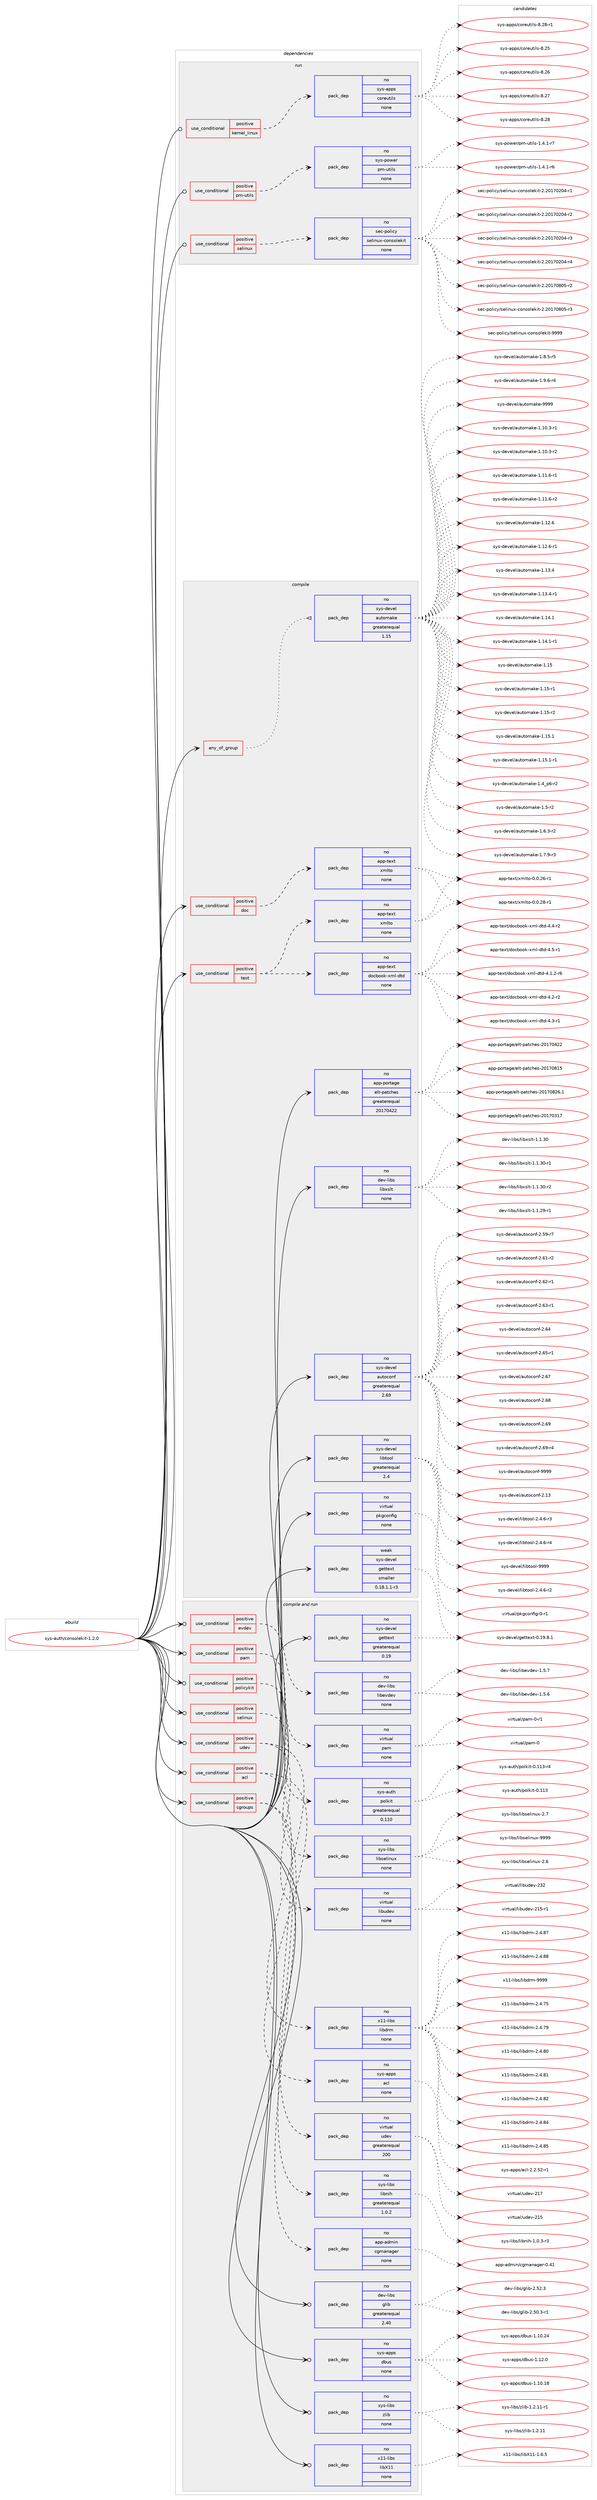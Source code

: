 digraph prolog {

# *************
# Graph options
# *************

newrank=true;
concentrate=true;
compound=true;
graph [rankdir=LR,fontname=Helvetica,fontsize=10,ranksep=1.5];#, ranksep=2.5, nodesep=0.2];
edge  [arrowhead=vee];
node  [fontname=Helvetica,fontsize=10];

# **********
# The ebuild
# **********

subgraph cluster_leftcol {
color=gray;
rank=same;
label=<<i>ebuild</i>>;
id [label="sys-auth/consolekit-1.2.0", color=red, width=4, href="../sys-auth/consolekit-1.2.0.svg"];
}

# ****************
# The dependencies
# ****************

subgraph cluster_midcol {
color=gray;
label=<<i>dependencies</i>>;
subgraph cluster_compile {
fillcolor="#eeeeee";
style=filled;
label=<<i>compile</i>>;
subgraph any33 {
dependency6948 [label=<<TABLE BORDER="0" CELLBORDER="1" CELLSPACING="0" CELLPADDING="4"><TR><TD CELLPADDING="10">any_of_group</TD></TR></TABLE>>, shape=none, color=red];subgraph pack6062 {
dependency6949 [label=<<TABLE BORDER="0" CELLBORDER="1" CELLSPACING="0" CELLPADDING="4" WIDTH="220"><TR><TD ROWSPAN="6" CELLPADDING="30">pack_dep</TD></TR><TR><TD WIDTH="110">no</TD></TR><TR><TD>sys-devel</TD></TR><TR><TD>automake</TD></TR><TR><TD>greaterequal</TD></TR><TR><TD>1.15</TD></TR></TABLE>>, shape=none, color=blue];
}
dependency6948:e -> dependency6949:w [weight=20,style="dotted",arrowhead="oinv"];
}
id:e -> dependency6948:w [weight=20,style="solid",arrowhead="vee"];
subgraph cond850 {
dependency6950 [label=<<TABLE BORDER="0" CELLBORDER="1" CELLSPACING="0" CELLPADDING="4"><TR><TD ROWSPAN="3" CELLPADDING="10">use_conditional</TD></TR><TR><TD>positive</TD></TR><TR><TD>doc</TD></TR></TABLE>>, shape=none, color=red];
subgraph pack6063 {
dependency6951 [label=<<TABLE BORDER="0" CELLBORDER="1" CELLSPACING="0" CELLPADDING="4" WIDTH="220"><TR><TD ROWSPAN="6" CELLPADDING="30">pack_dep</TD></TR><TR><TD WIDTH="110">no</TD></TR><TR><TD>app-text</TD></TR><TR><TD>xmlto</TD></TR><TR><TD>none</TD></TR><TR><TD></TD></TR></TABLE>>, shape=none, color=blue];
}
dependency6950:e -> dependency6951:w [weight=20,style="dashed",arrowhead="vee"];
}
id:e -> dependency6950:w [weight=20,style="solid",arrowhead="vee"];
subgraph cond851 {
dependency6952 [label=<<TABLE BORDER="0" CELLBORDER="1" CELLSPACING="0" CELLPADDING="4"><TR><TD ROWSPAN="3" CELLPADDING="10">use_conditional</TD></TR><TR><TD>positive</TD></TR><TR><TD>test</TD></TR></TABLE>>, shape=none, color=red];
subgraph pack6064 {
dependency6953 [label=<<TABLE BORDER="0" CELLBORDER="1" CELLSPACING="0" CELLPADDING="4" WIDTH="220"><TR><TD ROWSPAN="6" CELLPADDING="30">pack_dep</TD></TR><TR><TD WIDTH="110">no</TD></TR><TR><TD>app-text</TD></TR><TR><TD>docbook-xml-dtd</TD></TR><TR><TD>none</TD></TR><TR><TD></TD></TR></TABLE>>, shape=none, color=blue];
}
dependency6952:e -> dependency6953:w [weight=20,style="dashed",arrowhead="vee"];
subgraph pack6065 {
dependency6954 [label=<<TABLE BORDER="0" CELLBORDER="1" CELLSPACING="0" CELLPADDING="4" WIDTH="220"><TR><TD ROWSPAN="6" CELLPADDING="30">pack_dep</TD></TR><TR><TD WIDTH="110">no</TD></TR><TR><TD>app-text</TD></TR><TR><TD>xmlto</TD></TR><TR><TD>none</TD></TR><TR><TD></TD></TR></TABLE>>, shape=none, color=blue];
}
dependency6952:e -> dependency6954:w [weight=20,style="dashed",arrowhead="vee"];
}
id:e -> dependency6952:w [weight=20,style="solid",arrowhead="vee"];
subgraph pack6066 {
dependency6955 [label=<<TABLE BORDER="0" CELLBORDER="1" CELLSPACING="0" CELLPADDING="4" WIDTH="220"><TR><TD ROWSPAN="6" CELLPADDING="30">pack_dep</TD></TR><TR><TD WIDTH="110">no</TD></TR><TR><TD>app-portage</TD></TR><TR><TD>elt-patches</TD></TR><TR><TD>greaterequal</TD></TR><TR><TD>20170422</TD></TR></TABLE>>, shape=none, color=blue];
}
id:e -> dependency6955:w [weight=20,style="solid",arrowhead="vee"];
subgraph pack6067 {
dependency6956 [label=<<TABLE BORDER="0" CELLBORDER="1" CELLSPACING="0" CELLPADDING="4" WIDTH="220"><TR><TD ROWSPAN="6" CELLPADDING="30">pack_dep</TD></TR><TR><TD WIDTH="110">no</TD></TR><TR><TD>dev-libs</TD></TR><TR><TD>libxslt</TD></TR><TR><TD>none</TD></TR><TR><TD></TD></TR></TABLE>>, shape=none, color=blue];
}
id:e -> dependency6956:w [weight=20,style="solid",arrowhead="vee"];
subgraph pack6068 {
dependency6957 [label=<<TABLE BORDER="0" CELLBORDER="1" CELLSPACING="0" CELLPADDING="4" WIDTH="220"><TR><TD ROWSPAN="6" CELLPADDING="30">pack_dep</TD></TR><TR><TD WIDTH="110">no</TD></TR><TR><TD>sys-devel</TD></TR><TR><TD>autoconf</TD></TR><TR><TD>greaterequal</TD></TR><TR><TD>2.69</TD></TR></TABLE>>, shape=none, color=blue];
}
id:e -> dependency6957:w [weight=20,style="solid",arrowhead="vee"];
subgraph pack6069 {
dependency6958 [label=<<TABLE BORDER="0" CELLBORDER="1" CELLSPACING="0" CELLPADDING="4" WIDTH="220"><TR><TD ROWSPAN="6" CELLPADDING="30">pack_dep</TD></TR><TR><TD WIDTH="110">no</TD></TR><TR><TD>sys-devel</TD></TR><TR><TD>libtool</TD></TR><TR><TD>greaterequal</TD></TR><TR><TD>2.4</TD></TR></TABLE>>, shape=none, color=blue];
}
id:e -> dependency6958:w [weight=20,style="solid",arrowhead="vee"];
subgraph pack6070 {
dependency6959 [label=<<TABLE BORDER="0" CELLBORDER="1" CELLSPACING="0" CELLPADDING="4" WIDTH="220"><TR><TD ROWSPAN="6" CELLPADDING="30">pack_dep</TD></TR><TR><TD WIDTH="110">no</TD></TR><TR><TD>virtual</TD></TR><TR><TD>pkgconfig</TD></TR><TR><TD>none</TD></TR><TR><TD></TD></TR></TABLE>>, shape=none, color=blue];
}
id:e -> dependency6959:w [weight=20,style="solid",arrowhead="vee"];
subgraph pack6071 {
dependency6960 [label=<<TABLE BORDER="0" CELLBORDER="1" CELLSPACING="0" CELLPADDING="4" WIDTH="220"><TR><TD ROWSPAN="6" CELLPADDING="30">pack_dep</TD></TR><TR><TD WIDTH="110">weak</TD></TR><TR><TD>sys-devel</TD></TR><TR><TD>gettext</TD></TR><TR><TD>smaller</TD></TR><TR><TD>0.18.1.1-r3</TD></TR></TABLE>>, shape=none, color=blue];
}
id:e -> dependency6960:w [weight=20,style="solid",arrowhead="vee"];
}
subgraph cluster_compileandrun {
fillcolor="#eeeeee";
style=filled;
label=<<i>compile and run</i>>;
subgraph cond852 {
dependency6961 [label=<<TABLE BORDER="0" CELLBORDER="1" CELLSPACING="0" CELLPADDING="4"><TR><TD ROWSPAN="3" CELLPADDING="10">use_conditional</TD></TR><TR><TD>positive</TD></TR><TR><TD>acl</TD></TR></TABLE>>, shape=none, color=red];
subgraph pack6072 {
dependency6962 [label=<<TABLE BORDER="0" CELLBORDER="1" CELLSPACING="0" CELLPADDING="4" WIDTH="220"><TR><TD ROWSPAN="6" CELLPADDING="30">pack_dep</TD></TR><TR><TD WIDTH="110">no</TD></TR><TR><TD>sys-apps</TD></TR><TR><TD>acl</TD></TR><TR><TD>none</TD></TR><TR><TD></TD></TR></TABLE>>, shape=none, color=blue];
}
dependency6961:e -> dependency6962:w [weight=20,style="dashed",arrowhead="vee"];
subgraph pack6073 {
dependency6963 [label=<<TABLE BORDER="0" CELLBORDER="1" CELLSPACING="0" CELLPADDING="4" WIDTH="220"><TR><TD ROWSPAN="6" CELLPADDING="30">pack_dep</TD></TR><TR><TD WIDTH="110">no</TD></TR><TR><TD>virtual</TD></TR><TR><TD>udev</TD></TR><TR><TD>greaterequal</TD></TR><TR><TD>200</TD></TR></TABLE>>, shape=none, color=blue];
}
dependency6961:e -> dependency6963:w [weight=20,style="dashed",arrowhead="vee"];
}
id:e -> dependency6961:w [weight=20,style="solid",arrowhead="odotvee"];
subgraph cond853 {
dependency6964 [label=<<TABLE BORDER="0" CELLBORDER="1" CELLSPACING="0" CELLPADDING="4"><TR><TD ROWSPAN="3" CELLPADDING="10">use_conditional</TD></TR><TR><TD>positive</TD></TR><TR><TD>cgroups</TD></TR></TABLE>>, shape=none, color=red];
subgraph pack6074 {
dependency6965 [label=<<TABLE BORDER="0" CELLBORDER="1" CELLSPACING="0" CELLPADDING="4" WIDTH="220"><TR><TD ROWSPAN="6" CELLPADDING="30">pack_dep</TD></TR><TR><TD WIDTH="110">no</TD></TR><TR><TD>app-admin</TD></TR><TR><TD>cgmanager</TD></TR><TR><TD>none</TD></TR><TR><TD></TD></TR></TABLE>>, shape=none, color=blue];
}
dependency6964:e -> dependency6965:w [weight=20,style="dashed",arrowhead="vee"];
subgraph pack6075 {
dependency6966 [label=<<TABLE BORDER="0" CELLBORDER="1" CELLSPACING="0" CELLPADDING="4" WIDTH="220"><TR><TD ROWSPAN="6" CELLPADDING="30">pack_dep</TD></TR><TR><TD WIDTH="110">no</TD></TR><TR><TD>sys-libs</TD></TR><TR><TD>libnih</TD></TR><TR><TD>greaterequal</TD></TR><TR><TD>1.0.2</TD></TR></TABLE>>, shape=none, color=blue];
}
dependency6964:e -> dependency6966:w [weight=20,style="dashed",arrowhead="vee"];
}
id:e -> dependency6964:w [weight=20,style="solid",arrowhead="odotvee"];
subgraph cond854 {
dependency6967 [label=<<TABLE BORDER="0" CELLBORDER="1" CELLSPACING="0" CELLPADDING="4"><TR><TD ROWSPAN="3" CELLPADDING="10">use_conditional</TD></TR><TR><TD>positive</TD></TR><TR><TD>evdev</TD></TR></TABLE>>, shape=none, color=red];
subgraph pack6076 {
dependency6968 [label=<<TABLE BORDER="0" CELLBORDER="1" CELLSPACING="0" CELLPADDING="4" WIDTH="220"><TR><TD ROWSPAN="6" CELLPADDING="30">pack_dep</TD></TR><TR><TD WIDTH="110">no</TD></TR><TR><TD>dev-libs</TD></TR><TR><TD>libevdev</TD></TR><TR><TD>none</TD></TR><TR><TD></TD></TR></TABLE>>, shape=none, color=blue];
}
dependency6967:e -> dependency6968:w [weight=20,style="dashed",arrowhead="vee"];
}
id:e -> dependency6967:w [weight=20,style="solid",arrowhead="odotvee"];
subgraph cond855 {
dependency6969 [label=<<TABLE BORDER="0" CELLBORDER="1" CELLSPACING="0" CELLPADDING="4"><TR><TD ROWSPAN="3" CELLPADDING="10">use_conditional</TD></TR><TR><TD>positive</TD></TR><TR><TD>pam</TD></TR></TABLE>>, shape=none, color=red];
subgraph pack6077 {
dependency6970 [label=<<TABLE BORDER="0" CELLBORDER="1" CELLSPACING="0" CELLPADDING="4" WIDTH="220"><TR><TD ROWSPAN="6" CELLPADDING="30">pack_dep</TD></TR><TR><TD WIDTH="110">no</TD></TR><TR><TD>virtual</TD></TR><TR><TD>pam</TD></TR><TR><TD>none</TD></TR><TR><TD></TD></TR></TABLE>>, shape=none, color=blue];
}
dependency6969:e -> dependency6970:w [weight=20,style="dashed",arrowhead="vee"];
}
id:e -> dependency6969:w [weight=20,style="solid",arrowhead="odotvee"];
subgraph cond856 {
dependency6971 [label=<<TABLE BORDER="0" CELLBORDER="1" CELLSPACING="0" CELLPADDING="4"><TR><TD ROWSPAN="3" CELLPADDING="10">use_conditional</TD></TR><TR><TD>positive</TD></TR><TR><TD>policykit</TD></TR></TABLE>>, shape=none, color=red];
subgraph pack6078 {
dependency6972 [label=<<TABLE BORDER="0" CELLBORDER="1" CELLSPACING="0" CELLPADDING="4" WIDTH="220"><TR><TD ROWSPAN="6" CELLPADDING="30">pack_dep</TD></TR><TR><TD WIDTH="110">no</TD></TR><TR><TD>sys-auth</TD></TR><TR><TD>polkit</TD></TR><TR><TD>greaterequal</TD></TR><TR><TD>0.110</TD></TR></TABLE>>, shape=none, color=blue];
}
dependency6971:e -> dependency6972:w [weight=20,style="dashed",arrowhead="vee"];
}
id:e -> dependency6971:w [weight=20,style="solid",arrowhead="odotvee"];
subgraph cond857 {
dependency6973 [label=<<TABLE BORDER="0" CELLBORDER="1" CELLSPACING="0" CELLPADDING="4"><TR><TD ROWSPAN="3" CELLPADDING="10">use_conditional</TD></TR><TR><TD>positive</TD></TR><TR><TD>selinux</TD></TR></TABLE>>, shape=none, color=red];
subgraph pack6079 {
dependency6974 [label=<<TABLE BORDER="0" CELLBORDER="1" CELLSPACING="0" CELLPADDING="4" WIDTH="220"><TR><TD ROWSPAN="6" CELLPADDING="30">pack_dep</TD></TR><TR><TD WIDTH="110">no</TD></TR><TR><TD>sys-libs</TD></TR><TR><TD>libselinux</TD></TR><TR><TD>none</TD></TR><TR><TD></TD></TR></TABLE>>, shape=none, color=blue];
}
dependency6973:e -> dependency6974:w [weight=20,style="dashed",arrowhead="vee"];
}
id:e -> dependency6973:w [weight=20,style="solid",arrowhead="odotvee"];
subgraph cond858 {
dependency6975 [label=<<TABLE BORDER="0" CELLBORDER="1" CELLSPACING="0" CELLPADDING="4"><TR><TD ROWSPAN="3" CELLPADDING="10">use_conditional</TD></TR><TR><TD>positive</TD></TR><TR><TD>udev</TD></TR></TABLE>>, shape=none, color=red];
subgraph pack6080 {
dependency6976 [label=<<TABLE BORDER="0" CELLBORDER="1" CELLSPACING="0" CELLPADDING="4" WIDTH="220"><TR><TD ROWSPAN="6" CELLPADDING="30">pack_dep</TD></TR><TR><TD WIDTH="110">no</TD></TR><TR><TD>virtual</TD></TR><TR><TD>libudev</TD></TR><TR><TD>none</TD></TR><TR><TD></TD></TR></TABLE>>, shape=none, color=blue];
}
dependency6975:e -> dependency6976:w [weight=20,style="dashed",arrowhead="vee"];
subgraph pack6081 {
dependency6977 [label=<<TABLE BORDER="0" CELLBORDER="1" CELLSPACING="0" CELLPADDING="4" WIDTH="220"><TR><TD ROWSPAN="6" CELLPADDING="30">pack_dep</TD></TR><TR><TD WIDTH="110">no</TD></TR><TR><TD>x11-libs</TD></TR><TR><TD>libdrm</TD></TR><TR><TD>none</TD></TR><TR><TD></TD></TR></TABLE>>, shape=none, color=blue];
}
dependency6975:e -> dependency6977:w [weight=20,style="dashed",arrowhead="vee"];
}
id:e -> dependency6975:w [weight=20,style="solid",arrowhead="odotvee"];
subgraph pack6082 {
dependency6978 [label=<<TABLE BORDER="0" CELLBORDER="1" CELLSPACING="0" CELLPADDING="4" WIDTH="220"><TR><TD ROWSPAN="6" CELLPADDING="30">pack_dep</TD></TR><TR><TD WIDTH="110">no</TD></TR><TR><TD>dev-libs</TD></TR><TR><TD>glib</TD></TR><TR><TD>greaterequal</TD></TR><TR><TD>2.40</TD></TR></TABLE>>, shape=none, color=blue];
}
id:e -> dependency6978:w [weight=20,style="solid",arrowhead="odotvee"];
subgraph pack6083 {
dependency6979 [label=<<TABLE BORDER="0" CELLBORDER="1" CELLSPACING="0" CELLPADDING="4" WIDTH="220"><TR><TD ROWSPAN="6" CELLPADDING="30">pack_dep</TD></TR><TR><TD WIDTH="110">no</TD></TR><TR><TD>sys-apps</TD></TR><TR><TD>dbus</TD></TR><TR><TD>none</TD></TR><TR><TD></TD></TR></TABLE>>, shape=none, color=blue];
}
id:e -> dependency6979:w [weight=20,style="solid",arrowhead="odotvee"];
subgraph pack6084 {
dependency6980 [label=<<TABLE BORDER="0" CELLBORDER="1" CELLSPACING="0" CELLPADDING="4" WIDTH="220"><TR><TD ROWSPAN="6" CELLPADDING="30">pack_dep</TD></TR><TR><TD WIDTH="110">no</TD></TR><TR><TD>sys-devel</TD></TR><TR><TD>gettext</TD></TR><TR><TD>greaterequal</TD></TR><TR><TD>0.19</TD></TR></TABLE>>, shape=none, color=blue];
}
id:e -> dependency6980:w [weight=20,style="solid",arrowhead="odotvee"];
subgraph pack6085 {
dependency6981 [label=<<TABLE BORDER="0" CELLBORDER="1" CELLSPACING="0" CELLPADDING="4" WIDTH="220"><TR><TD ROWSPAN="6" CELLPADDING="30">pack_dep</TD></TR><TR><TD WIDTH="110">no</TD></TR><TR><TD>sys-libs</TD></TR><TR><TD>zlib</TD></TR><TR><TD>none</TD></TR><TR><TD></TD></TR></TABLE>>, shape=none, color=blue];
}
id:e -> dependency6981:w [weight=20,style="solid",arrowhead="odotvee"];
subgraph pack6086 {
dependency6982 [label=<<TABLE BORDER="0" CELLBORDER="1" CELLSPACING="0" CELLPADDING="4" WIDTH="220"><TR><TD ROWSPAN="6" CELLPADDING="30">pack_dep</TD></TR><TR><TD WIDTH="110">no</TD></TR><TR><TD>x11-libs</TD></TR><TR><TD>libX11</TD></TR><TR><TD>none</TD></TR><TR><TD></TD></TR></TABLE>>, shape=none, color=blue];
}
id:e -> dependency6982:w [weight=20,style="solid",arrowhead="odotvee"];
}
subgraph cluster_run {
fillcolor="#eeeeee";
style=filled;
label=<<i>run</i>>;
subgraph cond859 {
dependency6983 [label=<<TABLE BORDER="0" CELLBORDER="1" CELLSPACING="0" CELLPADDING="4"><TR><TD ROWSPAN="3" CELLPADDING="10">use_conditional</TD></TR><TR><TD>positive</TD></TR><TR><TD>kernel_linux</TD></TR></TABLE>>, shape=none, color=red];
subgraph pack6087 {
dependency6984 [label=<<TABLE BORDER="0" CELLBORDER="1" CELLSPACING="0" CELLPADDING="4" WIDTH="220"><TR><TD ROWSPAN="6" CELLPADDING="30">pack_dep</TD></TR><TR><TD WIDTH="110">no</TD></TR><TR><TD>sys-apps</TD></TR><TR><TD>coreutils</TD></TR><TR><TD>none</TD></TR><TR><TD></TD></TR></TABLE>>, shape=none, color=blue];
}
dependency6983:e -> dependency6984:w [weight=20,style="dashed",arrowhead="vee"];
}
id:e -> dependency6983:w [weight=20,style="solid",arrowhead="odot"];
subgraph cond860 {
dependency6985 [label=<<TABLE BORDER="0" CELLBORDER="1" CELLSPACING="0" CELLPADDING="4"><TR><TD ROWSPAN="3" CELLPADDING="10">use_conditional</TD></TR><TR><TD>positive</TD></TR><TR><TD>pm-utils</TD></TR></TABLE>>, shape=none, color=red];
subgraph pack6088 {
dependency6986 [label=<<TABLE BORDER="0" CELLBORDER="1" CELLSPACING="0" CELLPADDING="4" WIDTH="220"><TR><TD ROWSPAN="6" CELLPADDING="30">pack_dep</TD></TR><TR><TD WIDTH="110">no</TD></TR><TR><TD>sys-power</TD></TR><TR><TD>pm-utils</TD></TR><TR><TD>none</TD></TR><TR><TD></TD></TR></TABLE>>, shape=none, color=blue];
}
dependency6985:e -> dependency6986:w [weight=20,style="dashed",arrowhead="vee"];
}
id:e -> dependency6985:w [weight=20,style="solid",arrowhead="odot"];
subgraph cond861 {
dependency6987 [label=<<TABLE BORDER="0" CELLBORDER="1" CELLSPACING="0" CELLPADDING="4"><TR><TD ROWSPAN="3" CELLPADDING="10">use_conditional</TD></TR><TR><TD>positive</TD></TR><TR><TD>selinux</TD></TR></TABLE>>, shape=none, color=red];
subgraph pack6089 {
dependency6988 [label=<<TABLE BORDER="0" CELLBORDER="1" CELLSPACING="0" CELLPADDING="4" WIDTH="220"><TR><TD ROWSPAN="6" CELLPADDING="30">pack_dep</TD></TR><TR><TD WIDTH="110">no</TD></TR><TR><TD>sec-policy</TD></TR><TR><TD>selinux-consolekit</TD></TR><TR><TD>none</TD></TR><TR><TD></TD></TR></TABLE>>, shape=none, color=blue];
}
dependency6987:e -> dependency6988:w [weight=20,style="dashed",arrowhead="vee"];
}
id:e -> dependency6987:w [weight=20,style="solid",arrowhead="odot"];
}
}

# **************
# The candidates
# **************

subgraph cluster_choices {
rank=same;
color=gray;
label=<<i>candidates</i>>;

subgraph choice6062 {
color=black;
nodesep=1;
choice11512111545100101118101108479711711611110997107101454946494846514511449 [label="sys-devel/automake-1.10.3-r1", color=red, width=4,href="../sys-devel/automake-1.10.3-r1.svg"];
choice11512111545100101118101108479711711611110997107101454946494846514511450 [label="sys-devel/automake-1.10.3-r2", color=red, width=4,href="../sys-devel/automake-1.10.3-r2.svg"];
choice11512111545100101118101108479711711611110997107101454946494946544511449 [label="sys-devel/automake-1.11.6-r1", color=red, width=4,href="../sys-devel/automake-1.11.6-r1.svg"];
choice11512111545100101118101108479711711611110997107101454946494946544511450 [label="sys-devel/automake-1.11.6-r2", color=red, width=4,href="../sys-devel/automake-1.11.6-r2.svg"];
choice1151211154510010111810110847971171161111099710710145494649504654 [label="sys-devel/automake-1.12.6", color=red, width=4,href="../sys-devel/automake-1.12.6.svg"];
choice11512111545100101118101108479711711611110997107101454946495046544511449 [label="sys-devel/automake-1.12.6-r1", color=red, width=4,href="../sys-devel/automake-1.12.6-r1.svg"];
choice1151211154510010111810110847971171161111099710710145494649514652 [label="sys-devel/automake-1.13.4", color=red, width=4,href="../sys-devel/automake-1.13.4.svg"];
choice11512111545100101118101108479711711611110997107101454946495146524511449 [label="sys-devel/automake-1.13.4-r1", color=red, width=4,href="../sys-devel/automake-1.13.4-r1.svg"];
choice1151211154510010111810110847971171161111099710710145494649524649 [label="sys-devel/automake-1.14.1", color=red, width=4,href="../sys-devel/automake-1.14.1.svg"];
choice11512111545100101118101108479711711611110997107101454946495246494511449 [label="sys-devel/automake-1.14.1-r1", color=red, width=4,href="../sys-devel/automake-1.14.1-r1.svg"];
choice115121115451001011181011084797117116111109971071014549464953 [label="sys-devel/automake-1.15", color=red, width=4,href="../sys-devel/automake-1.15.svg"];
choice1151211154510010111810110847971171161111099710710145494649534511449 [label="sys-devel/automake-1.15-r1", color=red, width=4,href="../sys-devel/automake-1.15-r1.svg"];
choice1151211154510010111810110847971171161111099710710145494649534511450 [label="sys-devel/automake-1.15-r2", color=red, width=4,href="../sys-devel/automake-1.15-r2.svg"];
choice1151211154510010111810110847971171161111099710710145494649534649 [label="sys-devel/automake-1.15.1", color=red, width=4,href="../sys-devel/automake-1.15.1.svg"];
choice11512111545100101118101108479711711611110997107101454946495346494511449 [label="sys-devel/automake-1.15.1-r1", color=red, width=4,href="../sys-devel/automake-1.15.1-r1.svg"];
choice115121115451001011181011084797117116111109971071014549465295112544511450 [label="sys-devel/automake-1.4_p6-r2", color=red, width=4,href="../sys-devel/automake-1.4_p6-r2.svg"];
choice11512111545100101118101108479711711611110997107101454946534511450 [label="sys-devel/automake-1.5-r2", color=red, width=4,href="../sys-devel/automake-1.5-r2.svg"];
choice115121115451001011181011084797117116111109971071014549465446514511450 [label="sys-devel/automake-1.6.3-r2", color=red, width=4,href="../sys-devel/automake-1.6.3-r2.svg"];
choice115121115451001011181011084797117116111109971071014549465546574511451 [label="sys-devel/automake-1.7.9-r3", color=red, width=4,href="../sys-devel/automake-1.7.9-r3.svg"];
choice115121115451001011181011084797117116111109971071014549465646534511453 [label="sys-devel/automake-1.8.5-r5", color=red, width=4,href="../sys-devel/automake-1.8.5-r5.svg"];
choice115121115451001011181011084797117116111109971071014549465746544511452 [label="sys-devel/automake-1.9.6-r4", color=red, width=4,href="../sys-devel/automake-1.9.6-r4.svg"];
choice115121115451001011181011084797117116111109971071014557575757 [label="sys-devel/automake-9999", color=red, width=4,href="../sys-devel/automake-9999.svg"];
dependency6949:e -> choice11512111545100101118101108479711711611110997107101454946494846514511449:w [style=dotted,weight="100"];
dependency6949:e -> choice11512111545100101118101108479711711611110997107101454946494846514511450:w [style=dotted,weight="100"];
dependency6949:e -> choice11512111545100101118101108479711711611110997107101454946494946544511449:w [style=dotted,weight="100"];
dependency6949:e -> choice11512111545100101118101108479711711611110997107101454946494946544511450:w [style=dotted,weight="100"];
dependency6949:e -> choice1151211154510010111810110847971171161111099710710145494649504654:w [style=dotted,weight="100"];
dependency6949:e -> choice11512111545100101118101108479711711611110997107101454946495046544511449:w [style=dotted,weight="100"];
dependency6949:e -> choice1151211154510010111810110847971171161111099710710145494649514652:w [style=dotted,weight="100"];
dependency6949:e -> choice11512111545100101118101108479711711611110997107101454946495146524511449:w [style=dotted,weight="100"];
dependency6949:e -> choice1151211154510010111810110847971171161111099710710145494649524649:w [style=dotted,weight="100"];
dependency6949:e -> choice11512111545100101118101108479711711611110997107101454946495246494511449:w [style=dotted,weight="100"];
dependency6949:e -> choice115121115451001011181011084797117116111109971071014549464953:w [style=dotted,weight="100"];
dependency6949:e -> choice1151211154510010111810110847971171161111099710710145494649534511449:w [style=dotted,weight="100"];
dependency6949:e -> choice1151211154510010111810110847971171161111099710710145494649534511450:w [style=dotted,weight="100"];
dependency6949:e -> choice1151211154510010111810110847971171161111099710710145494649534649:w [style=dotted,weight="100"];
dependency6949:e -> choice11512111545100101118101108479711711611110997107101454946495346494511449:w [style=dotted,weight="100"];
dependency6949:e -> choice115121115451001011181011084797117116111109971071014549465295112544511450:w [style=dotted,weight="100"];
dependency6949:e -> choice11512111545100101118101108479711711611110997107101454946534511450:w [style=dotted,weight="100"];
dependency6949:e -> choice115121115451001011181011084797117116111109971071014549465446514511450:w [style=dotted,weight="100"];
dependency6949:e -> choice115121115451001011181011084797117116111109971071014549465546574511451:w [style=dotted,weight="100"];
dependency6949:e -> choice115121115451001011181011084797117116111109971071014549465646534511453:w [style=dotted,weight="100"];
dependency6949:e -> choice115121115451001011181011084797117116111109971071014549465746544511452:w [style=dotted,weight="100"];
dependency6949:e -> choice115121115451001011181011084797117116111109971071014557575757:w [style=dotted,weight="100"];
}
subgraph choice6063 {
color=black;
nodesep=1;
choice971121124511610112011647120109108116111454846484650544511449 [label="app-text/xmlto-0.0.26-r1", color=red, width=4,href="../app-text/xmlto-0.0.26-r1.svg"];
choice971121124511610112011647120109108116111454846484650564511449 [label="app-text/xmlto-0.0.28-r1", color=red, width=4,href="../app-text/xmlto-0.0.28-r1.svg"];
dependency6951:e -> choice971121124511610112011647120109108116111454846484650544511449:w [style=dotted,weight="100"];
dependency6951:e -> choice971121124511610112011647120109108116111454846484650564511449:w [style=dotted,weight="100"];
}
subgraph choice6064 {
color=black;
nodesep=1;
choice971121124511610112011647100111999811111110745120109108451001161004552464946504511454 [label="app-text/docbook-xml-dtd-4.1.2-r6", color=red, width=4,href="../app-text/docbook-xml-dtd-4.1.2-r6.svg"];
choice97112112451161011201164710011199981111111074512010910845100116100455246504511450 [label="app-text/docbook-xml-dtd-4.2-r2", color=red, width=4,href="../app-text/docbook-xml-dtd-4.2-r2.svg"];
choice97112112451161011201164710011199981111111074512010910845100116100455246514511449 [label="app-text/docbook-xml-dtd-4.3-r1", color=red, width=4,href="../app-text/docbook-xml-dtd-4.3-r1.svg"];
choice97112112451161011201164710011199981111111074512010910845100116100455246524511450 [label="app-text/docbook-xml-dtd-4.4-r2", color=red, width=4,href="../app-text/docbook-xml-dtd-4.4-r2.svg"];
choice97112112451161011201164710011199981111111074512010910845100116100455246534511449 [label="app-text/docbook-xml-dtd-4.5-r1", color=red, width=4,href="../app-text/docbook-xml-dtd-4.5-r1.svg"];
dependency6953:e -> choice971121124511610112011647100111999811111110745120109108451001161004552464946504511454:w [style=dotted,weight="100"];
dependency6953:e -> choice97112112451161011201164710011199981111111074512010910845100116100455246504511450:w [style=dotted,weight="100"];
dependency6953:e -> choice97112112451161011201164710011199981111111074512010910845100116100455246514511449:w [style=dotted,weight="100"];
dependency6953:e -> choice97112112451161011201164710011199981111111074512010910845100116100455246524511450:w [style=dotted,weight="100"];
dependency6953:e -> choice97112112451161011201164710011199981111111074512010910845100116100455246534511449:w [style=dotted,weight="100"];
}
subgraph choice6065 {
color=black;
nodesep=1;
choice971121124511610112011647120109108116111454846484650544511449 [label="app-text/xmlto-0.0.26-r1", color=red, width=4,href="../app-text/xmlto-0.0.26-r1.svg"];
choice971121124511610112011647120109108116111454846484650564511449 [label="app-text/xmlto-0.0.28-r1", color=red, width=4,href="../app-text/xmlto-0.0.28-r1.svg"];
dependency6954:e -> choice971121124511610112011647120109108116111454846484650544511449:w [style=dotted,weight="100"];
dependency6954:e -> choice971121124511610112011647120109108116111454846484650564511449:w [style=dotted,weight="100"];
}
subgraph choice6066 {
color=black;
nodesep=1;
choice97112112451121111141169710310147101108116451129711699104101115455048495548514955 [label="app-portage/elt-patches-20170317", color=red, width=4,href="../app-portage/elt-patches-20170317.svg"];
choice97112112451121111141169710310147101108116451129711699104101115455048495548525050 [label="app-portage/elt-patches-20170422", color=red, width=4,href="../app-portage/elt-patches-20170422.svg"];
choice97112112451121111141169710310147101108116451129711699104101115455048495548564953 [label="app-portage/elt-patches-20170815", color=red, width=4,href="../app-portage/elt-patches-20170815.svg"];
choice971121124511211111411697103101471011081164511297116991041011154550484955485650544649 [label="app-portage/elt-patches-20170826.1", color=red, width=4,href="../app-portage/elt-patches-20170826.1.svg"];
dependency6955:e -> choice97112112451121111141169710310147101108116451129711699104101115455048495548514955:w [style=dotted,weight="100"];
dependency6955:e -> choice97112112451121111141169710310147101108116451129711699104101115455048495548525050:w [style=dotted,weight="100"];
dependency6955:e -> choice97112112451121111141169710310147101108116451129711699104101115455048495548564953:w [style=dotted,weight="100"];
dependency6955:e -> choice971121124511211111411697103101471011081164511297116991041011154550484955485650544649:w [style=dotted,weight="100"];
}
subgraph choice6067 {
color=black;
nodesep=1;
choice10010111845108105981154710810598120115108116454946494650574511449 [label="dev-libs/libxslt-1.1.29-r1", color=red, width=4,href="../dev-libs/libxslt-1.1.29-r1.svg"];
choice1001011184510810598115471081059812011510811645494649465148 [label="dev-libs/libxslt-1.1.30", color=red, width=4,href="../dev-libs/libxslt-1.1.30.svg"];
choice10010111845108105981154710810598120115108116454946494651484511449 [label="dev-libs/libxslt-1.1.30-r1", color=red, width=4,href="../dev-libs/libxslt-1.1.30-r1.svg"];
choice10010111845108105981154710810598120115108116454946494651484511450 [label="dev-libs/libxslt-1.1.30-r2", color=red, width=4,href="../dev-libs/libxslt-1.1.30-r2.svg"];
dependency6956:e -> choice10010111845108105981154710810598120115108116454946494650574511449:w [style=dotted,weight="100"];
dependency6956:e -> choice1001011184510810598115471081059812011510811645494649465148:w [style=dotted,weight="100"];
dependency6956:e -> choice10010111845108105981154710810598120115108116454946494651484511449:w [style=dotted,weight="100"];
dependency6956:e -> choice10010111845108105981154710810598120115108116454946494651484511450:w [style=dotted,weight="100"];
}
subgraph choice6068 {
color=black;
nodesep=1;
choice115121115451001011181011084797117116111991111101024550464951 [label="sys-devel/autoconf-2.13", color=red, width=4,href="../sys-devel/autoconf-2.13.svg"];
choice1151211154510010111810110847971171161119911111010245504653574511455 [label="sys-devel/autoconf-2.59-r7", color=red, width=4,href="../sys-devel/autoconf-2.59-r7.svg"];
choice1151211154510010111810110847971171161119911111010245504654494511450 [label="sys-devel/autoconf-2.61-r2", color=red, width=4,href="../sys-devel/autoconf-2.61-r2.svg"];
choice1151211154510010111810110847971171161119911111010245504654504511449 [label="sys-devel/autoconf-2.62-r1", color=red, width=4,href="../sys-devel/autoconf-2.62-r1.svg"];
choice1151211154510010111810110847971171161119911111010245504654514511449 [label="sys-devel/autoconf-2.63-r1", color=red, width=4,href="../sys-devel/autoconf-2.63-r1.svg"];
choice115121115451001011181011084797117116111991111101024550465452 [label="sys-devel/autoconf-2.64", color=red, width=4,href="../sys-devel/autoconf-2.64.svg"];
choice1151211154510010111810110847971171161119911111010245504654534511449 [label="sys-devel/autoconf-2.65-r1", color=red, width=4,href="../sys-devel/autoconf-2.65-r1.svg"];
choice115121115451001011181011084797117116111991111101024550465455 [label="sys-devel/autoconf-2.67", color=red, width=4,href="../sys-devel/autoconf-2.67.svg"];
choice115121115451001011181011084797117116111991111101024550465456 [label="sys-devel/autoconf-2.68", color=red, width=4,href="../sys-devel/autoconf-2.68.svg"];
choice115121115451001011181011084797117116111991111101024550465457 [label="sys-devel/autoconf-2.69", color=red, width=4,href="../sys-devel/autoconf-2.69.svg"];
choice1151211154510010111810110847971171161119911111010245504654574511452 [label="sys-devel/autoconf-2.69-r4", color=red, width=4,href="../sys-devel/autoconf-2.69-r4.svg"];
choice115121115451001011181011084797117116111991111101024557575757 [label="sys-devel/autoconf-9999", color=red, width=4,href="../sys-devel/autoconf-9999.svg"];
dependency6957:e -> choice115121115451001011181011084797117116111991111101024550464951:w [style=dotted,weight="100"];
dependency6957:e -> choice1151211154510010111810110847971171161119911111010245504653574511455:w [style=dotted,weight="100"];
dependency6957:e -> choice1151211154510010111810110847971171161119911111010245504654494511450:w [style=dotted,weight="100"];
dependency6957:e -> choice1151211154510010111810110847971171161119911111010245504654504511449:w [style=dotted,weight="100"];
dependency6957:e -> choice1151211154510010111810110847971171161119911111010245504654514511449:w [style=dotted,weight="100"];
dependency6957:e -> choice115121115451001011181011084797117116111991111101024550465452:w [style=dotted,weight="100"];
dependency6957:e -> choice1151211154510010111810110847971171161119911111010245504654534511449:w [style=dotted,weight="100"];
dependency6957:e -> choice115121115451001011181011084797117116111991111101024550465455:w [style=dotted,weight="100"];
dependency6957:e -> choice115121115451001011181011084797117116111991111101024550465456:w [style=dotted,weight="100"];
dependency6957:e -> choice115121115451001011181011084797117116111991111101024550465457:w [style=dotted,weight="100"];
dependency6957:e -> choice1151211154510010111810110847971171161119911111010245504654574511452:w [style=dotted,weight="100"];
dependency6957:e -> choice115121115451001011181011084797117116111991111101024557575757:w [style=dotted,weight="100"];
}
subgraph choice6069 {
color=black;
nodesep=1;
choice1151211154510010111810110847108105981161111111084550465246544511450 [label="sys-devel/libtool-2.4.6-r2", color=red, width=4,href="../sys-devel/libtool-2.4.6-r2.svg"];
choice1151211154510010111810110847108105981161111111084550465246544511451 [label="sys-devel/libtool-2.4.6-r3", color=red, width=4,href="../sys-devel/libtool-2.4.6-r3.svg"];
choice1151211154510010111810110847108105981161111111084550465246544511452 [label="sys-devel/libtool-2.4.6-r4", color=red, width=4,href="../sys-devel/libtool-2.4.6-r4.svg"];
choice1151211154510010111810110847108105981161111111084557575757 [label="sys-devel/libtool-9999", color=red, width=4,href="../sys-devel/libtool-9999.svg"];
dependency6958:e -> choice1151211154510010111810110847108105981161111111084550465246544511450:w [style=dotted,weight="100"];
dependency6958:e -> choice1151211154510010111810110847108105981161111111084550465246544511451:w [style=dotted,weight="100"];
dependency6958:e -> choice1151211154510010111810110847108105981161111111084550465246544511452:w [style=dotted,weight="100"];
dependency6958:e -> choice1151211154510010111810110847108105981161111111084557575757:w [style=dotted,weight="100"];
}
subgraph choice6070 {
color=black;
nodesep=1;
choice11810511411611797108471121071039911111010210510345484511449 [label="virtual/pkgconfig-0-r1", color=red, width=4,href="../virtual/pkgconfig-0-r1.svg"];
dependency6959:e -> choice11810511411611797108471121071039911111010210510345484511449:w [style=dotted,weight="100"];
}
subgraph choice6071 {
color=black;
nodesep=1;
choice1151211154510010111810110847103101116116101120116454846495746564649 [label="sys-devel/gettext-0.19.8.1", color=red, width=4,href="../sys-devel/gettext-0.19.8.1.svg"];
dependency6960:e -> choice1151211154510010111810110847103101116116101120116454846495746564649:w [style=dotted,weight="100"];
}
subgraph choice6072 {
color=black;
nodesep=1;
choice1151211154597112112115479799108455046504653504511449 [label="sys-apps/acl-2.2.52-r1", color=red, width=4,href="../sys-apps/acl-2.2.52-r1.svg"];
dependency6962:e -> choice1151211154597112112115479799108455046504653504511449:w [style=dotted,weight="100"];
}
subgraph choice6073 {
color=black;
nodesep=1;
choice118105114116117971084711710010111845504953 [label="virtual/udev-215", color=red, width=4,href="../virtual/udev-215.svg"];
choice118105114116117971084711710010111845504955 [label="virtual/udev-217", color=red, width=4,href="../virtual/udev-217.svg"];
dependency6963:e -> choice118105114116117971084711710010111845504953:w [style=dotted,weight="100"];
dependency6963:e -> choice118105114116117971084711710010111845504955:w [style=dotted,weight="100"];
}
subgraph choice6074 {
color=black;
nodesep=1;
choice971121124597100109105110479910310997110971031011144548465249 [label="app-admin/cgmanager-0.41", color=red, width=4,href="../app-admin/cgmanager-0.41.svg"];
dependency6965:e -> choice971121124597100109105110479910310997110971031011144548465249:w [style=dotted,weight="100"];
}
subgraph choice6075 {
color=black;
nodesep=1;
choice115121115451081059811547108105981101051044549464846514511451 [label="sys-libs/libnih-1.0.3-r3", color=red, width=4,href="../sys-libs/libnih-1.0.3-r3.svg"];
dependency6966:e -> choice115121115451081059811547108105981101051044549464846514511451:w [style=dotted,weight="100"];
}
subgraph choice6076 {
color=black;
nodesep=1;
choice10010111845108105981154710810598101118100101118454946534654 [label="dev-libs/libevdev-1.5.6", color=red, width=4,href="../dev-libs/libevdev-1.5.6.svg"];
choice10010111845108105981154710810598101118100101118454946534655 [label="dev-libs/libevdev-1.5.7", color=red, width=4,href="../dev-libs/libevdev-1.5.7.svg"];
dependency6968:e -> choice10010111845108105981154710810598101118100101118454946534654:w [style=dotted,weight="100"];
dependency6968:e -> choice10010111845108105981154710810598101118100101118454946534655:w [style=dotted,weight="100"];
}
subgraph choice6077 {
color=black;
nodesep=1;
choice1181051141161179710847112971094548 [label="virtual/pam-0", color=red, width=4,href="../virtual/pam-0.svg"];
choice11810511411611797108471129710945484511449 [label="virtual/pam-0-r1", color=red, width=4,href="../virtual/pam-0-r1.svg"];
dependency6970:e -> choice1181051141161179710847112971094548:w [style=dotted,weight="100"];
dependency6970:e -> choice11810511411611797108471129710945484511449:w [style=dotted,weight="100"];
}
subgraph choice6078 {
color=black;
nodesep=1;
choice115121115459711711610447112111108107105116454846494951 [label="sys-auth/polkit-0.113", color=red, width=4,href="../sys-auth/polkit-0.113.svg"];
choice1151211154597117116104471121111081071051164548464949514511452 [label="sys-auth/polkit-0.113-r4", color=red, width=4,href="../sys-auth/polkit-0.113-r4.svg"];
dependency6972:e -> choice115121115459711711610447112111108107105116454846494951:w [style=dotted,weight="100"];
dependency6972:e -> choice1151211154597117116104471121111081071051164548464949514511452:w [style=dotted,weight="100"];
}
subgraph choice6079 {
color=black;
nodesep=1;
choice1151211154510810598115471081059811510110810511011712045504654 [label="sys-libs/libselinux-2.6", color=red, width=4,href="../sys-libs/libselinux-2.6.svg"];
choice1151211154510810598115471081059811510110810511011712045504655 [label="sys-libs/libselinux-2.7", color=red, width=4,href="../sys-libs/libselinux-2.7.svg"];
choice115121115451081059811547108105981151011081051101171204557575757 [label="sys-libs/libselinux-9999", color=red, width=4,href="../sys-libs/libselinux-9999.svg"];
dependency6974:e -> choice1151211154510810598115471081059811510110810511011712045504654:w [style=dotted,weight="100"];
dependency6974:e -> choice1151211154510810598115471081059811510110810511011712045504655:w [style=dotted,weight="100"];
dependency6974:e -> choice115121115451081059811547108105981151011081051101171204557575757:w [style=dotted,weight="100"];
}
subgraph choice6080 {
color=black;
nodesep=1;
choice118105114116117971084710810598117100101118455049534511449 [label="virtual/libudev-215-r1", color=red, width=4,href="../virtual/libudev-215-r1.svg"];
choice11810511411611797108471081059811710010111845505150 [label="virtual/libudev-232", color=red, width=4,href="../virtual/libudev-232.svg"];
dependency6976:e -> choice118105114116117971084710810598117100101118455049534511449:w [style=dotted,weight="100"];
dependency6976:e -> choice11810511411611797108471081059811710010111845505150:w [style=dotted,weight="100"];
}
subgraph choice6081 {
color=black;
nodesep=1;
choice12049494510810598115471081059810011410945504652465553 [label="x11-libs/libdrm-2.4.75", color=red, width=4,href="../x11-libs/libdrm-2.4.75.svg"];
choice12049494510810598115471081059810011410945504652465557 [label="x11-libs/libdrm-2.4.79", color=red, width=4,href="../x11-libs/libdrm-2.4.79.svg"];
choice12049494510810598115471081059810011410945504652465648 [label="x11-libs/libdrm-2.4.80", color=red, width=4,href="../x11-libs/libdrm-2.4.80.svg"];
choice12049494510810598115471081059810011410945504652465649 [label="x11-libs/libdrm-2.4.81", color=red, width=4,href="../x11-libs/libdrm-2.4.81.svg"];
choice12049494510810598115471081059810011410945504652465650 [label="x11-libs/libdrm-2.4.82", color=red, width=4,href="../x11-libs/libdrm-2.4.82.svg"];
choice12049494510810598115471081059810011410945504652465652 [label="x11-libs/libdrm-2.4.84", color=red, width=4,href="../x11-libs/libdrm-2.4.84.svg"];
choice12049494510810598115471081059810011410945504652465653 [label="x11-libs/libdrm-2.4.85", color=red, width=4,href="../x11-libs/libdrm-2.4.85.svg"];
choice12049494510810598115471081059810011410945504652465655 [label="x11-libs/libdrm-2.4.87", color=red, width=4,href="../x11-libs/libdrm-2.4.87.svg"];
choice12049494510810598115471081059810011410945504652465656 [label="x11-libs/libdrm-2.4.88", color=red, width=4,href="../x11-libs/libdrm-2.4.88.svg"];
choice1204949451081059811547108105981001141094557575757 [label="x11-libs/libdrm-9999", color=red, width=4,href="../x11-libs/libdrm-9999.svg"];
dependency6977:e -> choice12049494510810598115471081059810011410945504652465553:w [style=dotted,weight="100"];
dependency6977:e -> choice12049494510810598115471081059810011410945504652465557:w [style=dotted,weight="100"];
dependency6977:e -> choice12049494510810598115471081059810011410945504652465648:w [style=dotted,weight="100"];
dependency6977:e -> choice12049494510810598115471081059810011410945504652465649:w [style=dotted,weight="100"];
dependency6977:e -> choice12049494510810598115471081059810011410945504652465650:w [style=dotted,weight="100"];
dependency6977:e -> choice12049494510810598115471081059810011410945504652465652:w [style=dotted,weight="100"];
dependency6977:e -> choice12049494510810598115471081059810011410945504652465653:w [style=dotted,weight="100"];
dependency6977:e -> choice12049494510810598115471081059810011410945504652465655:w [style=dotted,weight="100"];
dependency6977:e -> choice12049494510810598115471081059810011410945504652465656:w [style=dotted,weight="100"];
dependency6977:e -> choice1204949451081059811547108105981001141094557575757:w [style=dotted,weight="100"];
}
subgraph choice6082 {
color=black;
nodesep=1;
choice10010111845108105981154710310810598455046534846514511449 [label="dev-libs/glib-2.50.3-r1", color=red, width=4,href="../dev-libs/glib-2.50.3-r1.svg"];
choice1001011184510810598115471031081059845504653504651 [label="dev-libs/glib-2.52.3", color=red, width=4,href="../dev-libs/glib-2.52.3.svg"];
dependency6978:e -> choice10010111845108105981154710310810598455046534846514511449:w [style=dotted,weight="100"];
dependency6978:e -> choice1001011184510810598115471031081059845504653504651:w [style=dotted,weight="100"];
}
subgraph choice6083 {
color=black;
nodesep=1;
choice115121115459711211211547100981171154549464948464956 [label="sys-apps/dbus-1.10.18", color=red, width=4,href="../sys-apps/dbus-1.10.18.svg"];
choice115121115459711211211547100981171154549464948465052 [label="sys-apps/dbus-1.10.24", color=red, width=4,href="../sys-apps/dbus-1.10.24.svg"];
choice1151211154597112112115471009811711545494649504648 [label="sys-apps/dbus-1.12.0", color=red, width=4,href="../sys-apps/dbus-1.12.0.svg"];
dependency6979:e -> choice115121115459711211211547100981171154549464948464956:w [style=dotted,weight="100"];
dependency6979:e -> choice115121115459711211211547100981171154549464948465052:w [style=dotted,weight="100"];
dependency6979:e -> choice1151211154597112112115471009811711545494649504648:w [style=dotted,weight="100"];
}
subgraph choice6084 {
color=black;
nodesep=1;
choice1151211154510010111810110847103101116116101120116454846495746564649 [label="sys-devel/gettext-0.19.8.1", color=red, width=4,href="../sys-devel/gettext-0.19.8.1.svg"];
dependency6980:e -> choice1151211154510010111810110847103101116116101120116454846495746564649:w [style=dotted,weight="100"];
}
subgraph choice6085 {
color=black;
nodesep=1;
choice1151211154510810598115471221081059845494650464949 [label="sys-libs/zlib-1.2.11", color=red, width=4,href="../sys-libs/zlib-1.2.11.svg"];
choice11512111545108105981154712210810598454946504649494511449 [label="sys-libs/zlib-1.2.11-r1", color=red, width=4,href="../sys-libs/zlib-1.2.11-r1.svg"];
dependency6981:e -> choice1151211154510810598115471221081059845494650464949:w [style=dotted,weight="100"];
dependency6981:e -> choice11512111545108105981154712210810598454946504649494511449:w [style=dotted,weight="100"];
}
subgraph choice6086 {
color=black;
nodesep=1;
choice120494945108105981154710810598884949454946544653 [label="x11-libs/libX11-1.6.5", color=red, width=4,href="../x11-libs/libX11-1.6.5.svg"];
dependency6982:e -> choice120494945108105981154710810598884949454946544653:w [style=dotted,weight="100"];
}
subgraph choice6087 {
color=black;
nodesep=1;
choice115121115459711211211547991111141011171161051081154556465053 [label="sys-apps/coreutils-8.25", color=red, width=4,href="../sys-apps/coreutils-8.25.svg"];
choice115121115459711211211547991111141011171161051081154556465054 [label="sys-apps/coreutils-8.26", color=red, width=4,href="../sys-apps/coreutils-8.26.svg"];
choice115121115459711211211547991111141011171161051081154556465055 [label="sys-apps/coreutils-8.27", color=red, width=4,href="../sys-apps/coreutils-8.27.svg"];
choice115121115459711211211547991111141011171161051081154556465056 [label="sys-apps/coreutils-8.28", color=red, width=4,href="../sys-apps/coreutils-8.28.svg"];
choice1151211154597112112115479911111410111711610510811545564650564511449 [label="sys-apps/coreutils-8.28-r1", color=red, width=4,href="../sys-apps/coreutils-8.28-r1.svg"];
dependency6984:e -> choice115121115459711211211547991111141011171161051081154556465053:w [style=dotted,weight="100"];
dependency6984:e -> choice115121115459711211211547991111141011171161051081154556465054:w [style=dotted,weight="100"];
dependency6984:e -> choice115121115459711211211547991111141011171161051081154556465055:w [style=dotted,weight="100"];
dependency6984:e -> choice115121115459711211211547991111141011171161051081154556465056:w [style=dotted,weight="100"];
dependency6984:e -> choice1151211154597112112115479911111410111711610510811545564650564511449:w [style=dotted,weight="100"];
}
subgraph choice6088 {
color=black;
nodesep=1;
choice1151211154511211111910111447112109451171161051081154549465246494511454 [label="sys-power/pm-utils-1.4.1-r6", color=red, width=4,href="../sys-power/pm-utils-1.4.1-r6.svg"];
choice1151211154511211111910111447112109451171161051081154549465246494511455 [label="sys-power/pm-utils-1.4.1-r7", color=red, width=4,href="../sys-power/pm-utils-1.4.1-r7.svg"];
dependency6986:e -> choice1151211154511211111910111447112109451171161051081154549465246494511454:w [style=dotted,weight="100"];
dependency6986:e -> choice1151211154511211111910111447112109451171161051081154549465246494511455:w [style=dotted,weight="100"];
}
subgraph choice6089 {
color=black;
nodesep=1;
choice11510199451121111081059912147115101108105110117120459911111011511110810110710511645504650484955485048524511449 [label="sec-policy/selinux-consolekit-2.20170204-r1", color=red, width=4,href="../sec-policy/selinux-consolekit-2.20170204-r1.svg"];
choice11510199451121111081059912147115101108105110117120459911111011511110810110710511645504650484955485048524511450 [label="sec-policy/selinux-consolekit-2.20170204-r2", color=red, width=4,href="../sec-policy/selinux-consolekit-2.20170204-r2.svg"];
choice11510199451121111081059912147115101108105110117120459911111011511110810110710511645504650484955485048524511451 [label="sec-policy/selinux-consolekit-2.20170204-r3", color=red, width=4,href="../sec-policy/selinux-consolekit-2.20170204-r3.svg"];
choice11510199451121111081059912147115101108105110117120459911111011511110810110710511645504650484955485048524511452 [label="sec-policy/selinux-consolekit-2.20170204-r4", color=red, width=4,href="../sec-policy/selinux-consolekit-2.20170204-r4.svg"];
choice11510199451121111081059912147115101108105110117120459911111011511110810110710511645504650484955485648534511450 [label="sec-policy/selinux-consolekit-2.20170805-r2", color=red, width=4,href="../sec-policy/selinux-consolekit-2.20170805-r2.svg"];
choice11510199451121111081059912147115101108105110117120459911111011511110810110710511645504650484955485648534511451 [label="sec-policy/selinux-consolekit-2.20170805-r3", color=red, width=4,href="../sec-policy/selinux-consolekit-2.20170805-r3.svg"];
choice1151019945112111108105991214711510110810511011712045991111101151111081011071051164557575757 [label="sec-policy/selinux-consolekit-9999", color=red, width=4,href="../sec-policy/selinux-consolekit-9999.svg"];
dependency6988:e -> choice11510199451121111081059912147115101108105110117120459911111011511110810110710511645504650484955485048524511449:w [style=dotted,weight="100"];
dependency6988:e -> choice11510199451121111081059912147115101108105110117120459911111011511110810110710511645504650484955485048524511450:w [style=dotted,weight="100"];
dependency6988:e -> choice11510199451121111081059912147115101108105110117120459911111011511110810110710511645504650484955485048524511451:w [style=dotted,weight="100"];
dependency6988:e -> choice11510199451121111081059912147115101108105110117120459911111011511110810110710511645504650484955485048524511452:w [style=dotted,weight="100"];
dependency6988:e -> choice11510199451121111081059912147115101108105110117120459911111011511110810110710511645504650484955485648534511450:w [style=dotted,weight="100"];
dependency6988:e -> choice11510199451121111081059912147115101108105110117120459911111011511110810110710511645504650484955485648534511451:w [style=dotted,weight="100"];
dependency6988:e -> choice1151019945112111108105991214711510110810511011712045991111101151111081011071051164557575757:w [style=dotted,weight="100"];
}
}

}
